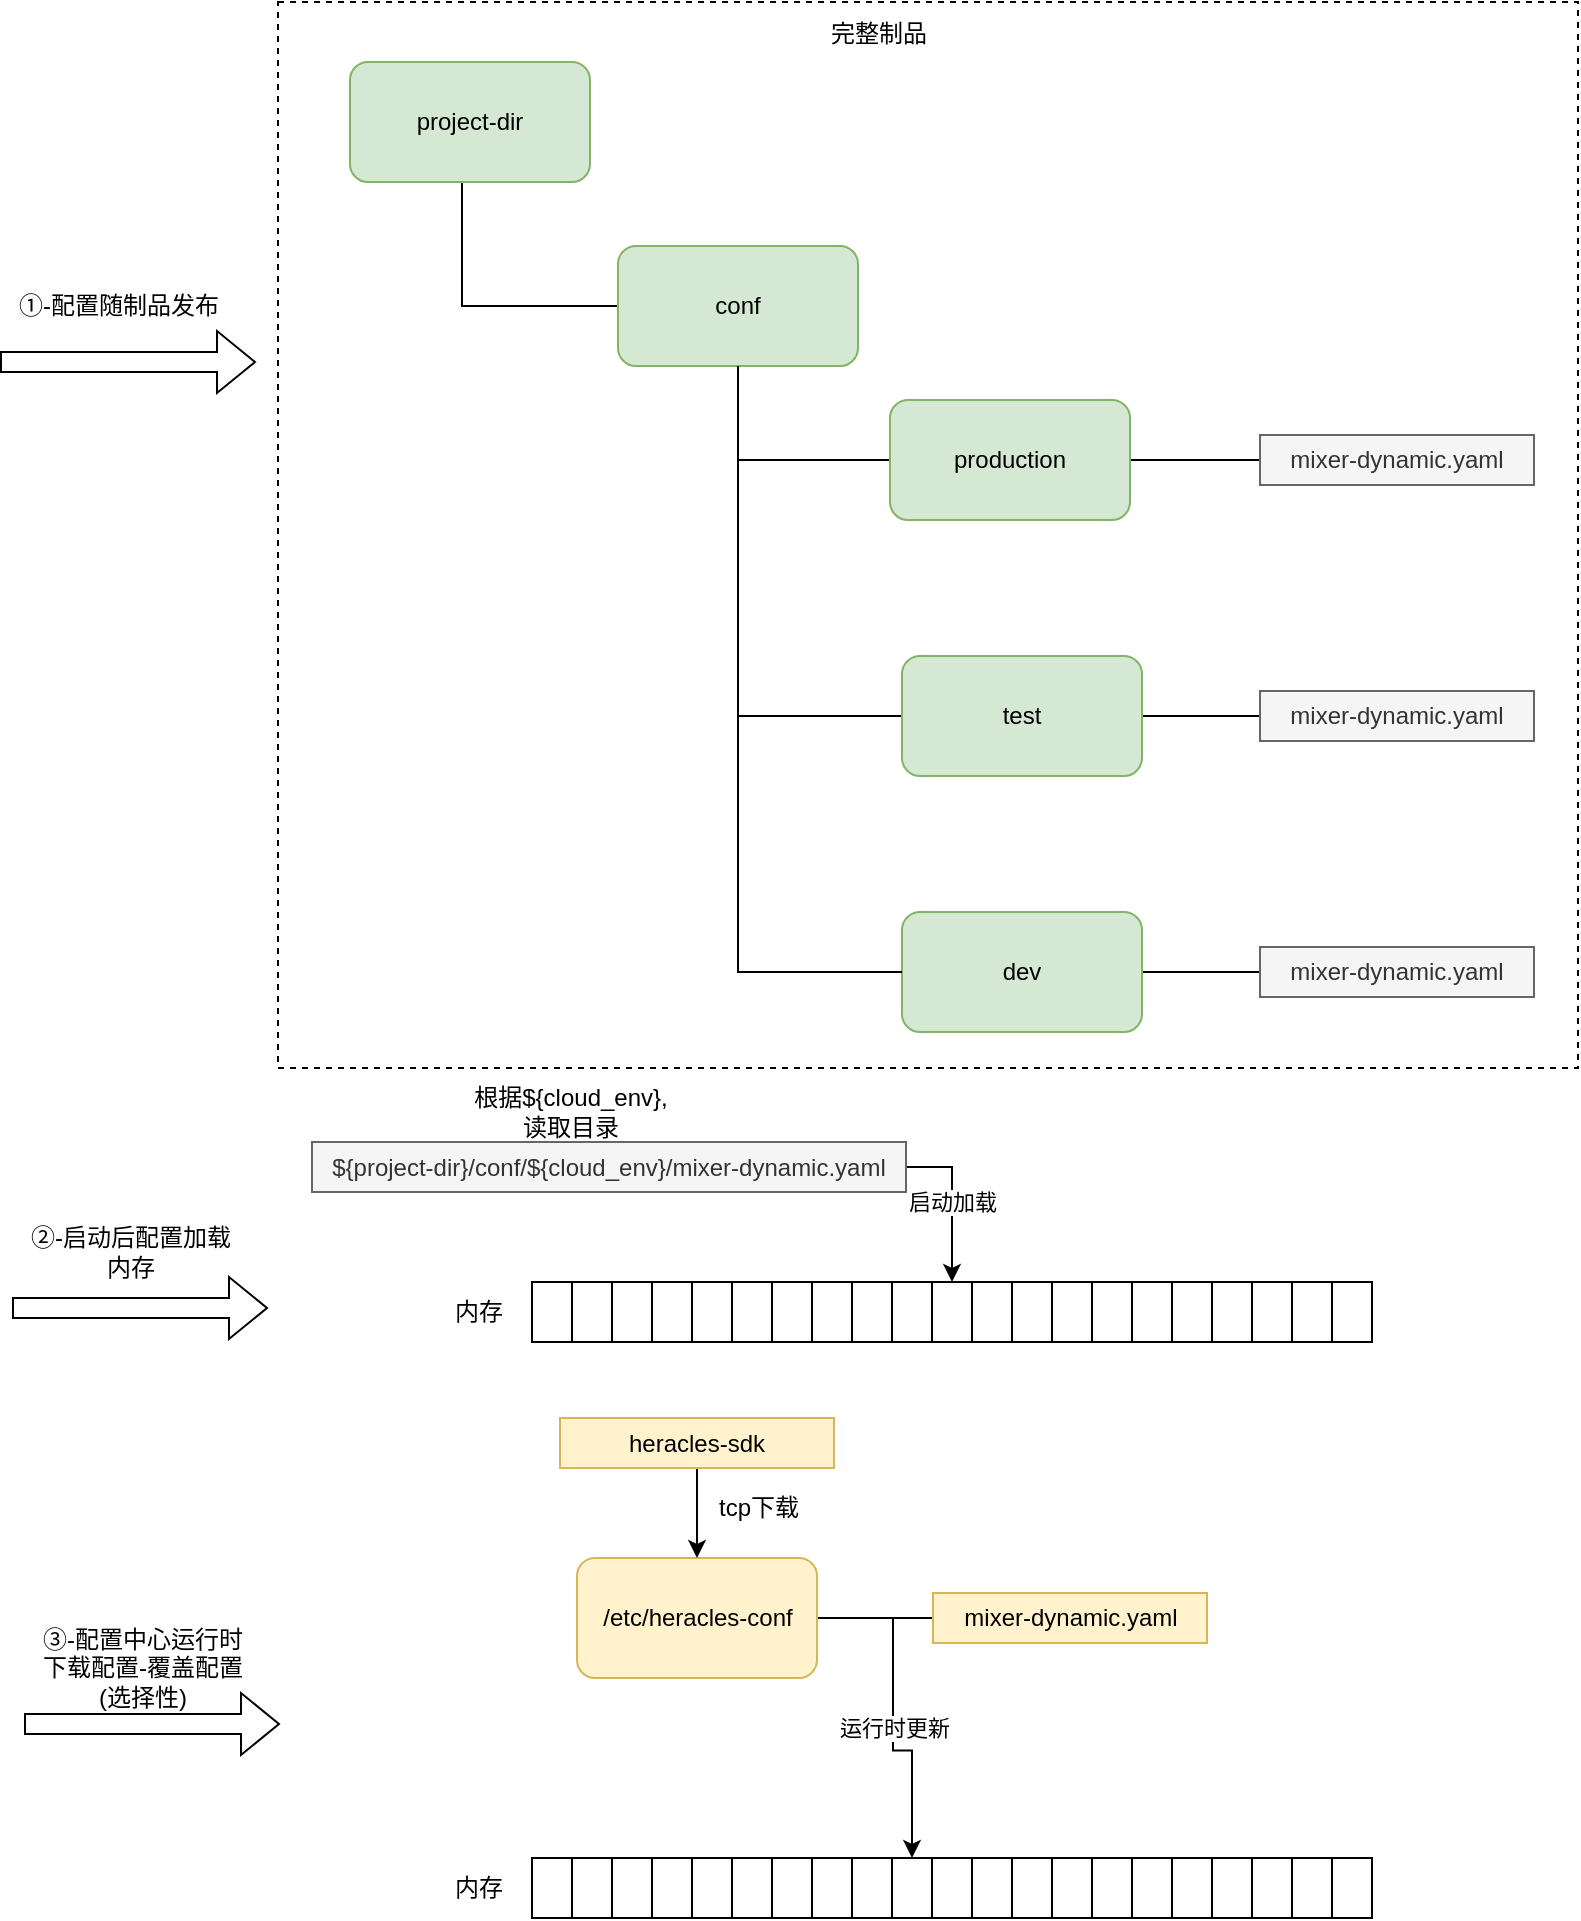 <mxfile version="17.1.3" type="github">
  <diagram id="rADULx-Ek7bLiix6xrIC" name="Page-1">
    <mxGraphModel dx="1422" dy="-88" grid="1" gridSize="10" guides="1" tooltips="1" connect="1" arrows="1" fold="1" page="1" pageScale="1" pageWidth="1100" pageHeight="850" math="0" shadow="0">
      <root>
        <mxCell id="0" />
        <mxCell id="1" parent="0" />
        <mxCell id="XMwFfWenAPQ74JgsBo0J-2" value="" style="rounded=0;whiteSpace=wrap;html=1;fillColor=none;strokeWidth=1;dashed=1;" vertex="1" parent="1">
          <mxGeometry x="203" y="940" width="650" height="533" as="geometry" />
        </mxCell>
        <mxCell id="XMwFfWenAPQ74JgsBo0J-3" style="edgeStyle=orthogonalEdgeStyle;rounded=0;orthogonalLoop=1;jettySize=auto;html=1;entryX=0;entryY=0.5;entryDx=0;entryDy=0;endArrow=none;endFill=0;" edge="1" parent="1" source="XMwFfWenAPQ74JgsBo0J-4" target="XMwFfWenAPQ74JgsBo0J-7">
          <mxGeometry relative="1" as="geometry">
            <mxPoint x="293" y="1132" as="targetPoint" />
            <Array as="points">
              <mxPoint x="295" y="1092" />
            </Array>
          </mxGeometry>
        </mxCell>
        <mxCell id="XMwFfWenAPQ74JgsBo0J-4" value="&lt;span&gt;project-dir&lt;/span&gt;" style="rounded=1;whiteSpace=wrap;html=1;fillColor=#d5e8d4;strokeColor=#82b366;" vertex="1" parent="1">
          <mxGeometry x="239" y="970" width="120" height="60" as="geometry" />
        </mxCell>
        <mxCell id="XMwFfWenAPQ74JgsBo0J-5" style="edgeStyle=orthogonalEdgeStyle;rounded=0;orthogonalLoop=1;jettySize=auto;html=1;entryX=0;entryY=0.5;entryDx=0;entryDy=0;endArrow=none;endFill=0;" edge="1" parent="1" source="XMwFfWenAPQ74JgsBo0J-7" target="XMwFfWenAPQ74JgsBo0J-9">
          <mxGeometry relative="1" as="geometry">
            <Array as="points">
              <mxPoint x="433" y="1169" />
            </Array>
          </mxGeometry>
        </mxCell>
        <mxCell id="XMwFfWenAPQ74JgsBo0J-6" style="edgeStyle=orthogonalEdgeStyle;rounded=0;orthogonalLoop=1;jettySize=auto;html=1;entryX=0;entryY=0.5;entryDx=0;entryDy=0;endArrow=none;endFill=0;" edge="1" parent="1" source="XMwFfWenAPQ74JgsBo0J-7" target="XMwFfWenAPQ74JgsBo0J-11">
          <mxGeometry relative="1" as="geometry">
            <Array as="points">
              <mxPoint x="433" y="1297" />
            </Array>
          </mxGeometry>
        </mxCell>
        <mxCell id="XMwFfWenAPQ74JgsBo0J-7" value="&lt;span&gt;conf&lt;/span&gt;" style="rounded=1;whiteSpace=wrap;html=1;fillColor=#d5e8d4;strokeColor=#82b366;" vertex="1" parent="1">
          <mxGeometry x="373" y="1062" width="120" height="60" as="geometry" />
        </mxCell>
        <mxCell id="XMwFfWenAPQ74JgsBo0J-8" style="edgeStyle=orthogonalEdgeStyle;rounded=0;orthogonalLoop=1;jettySize=auto;html=1;entryX=0;entryY=0.5;entryDx=0;entryDy=0;startArrow=none;startFill=0;endArrow=none;endFill=0;" edge="1" parent="1" source="XMwFfWenAPQ74JgsBo0J-9" target="XMwFfWenAPQ74JgsBo0J-12">
          <mxGeometry relative="1" as="geometry" />
        </mxCell>
        <mxCell id="XMwFfWenAPQ74JgsBo0J-9" value="&lt;span&gt;production&lt;/span&gt;" style="rounded=1;whiteSpace=wrap;html=1;fillColor=#d5e8d4;strokeColor=#82b366;" vertex="1" parent="1">
          <mxGeometry x="509" y="1139" width="120" height="60" as="geometry" />
        </mxCell>
        <mxCell id="XMwFfWenAPQ74JgsBo0J-10" style="edgeStyle=orthogonalEdgeStyle;rounded=0;orthogonalLoop=1;jettySize=auto;html=1;entryX=0;entryY=0.5;entryDx=0;entryDy=0;startArrow=none;startFill=0;endArrow=none;endFill=0;" edge="1" parent="1" source="XMwFfWenAPQ74JgsBo0J-11" target="XMwFfWenAPQ74JgsBo0J-13">
          <mxGeometry relative="1" as="geometry" />
        </mxCell>
        <mxCell id="XMwFfWenAPQ74JgsBo0J-11" value="&lt;span&gt;test&lt;/span&gt;" style="rounded=1;whiteSpace=wrap;html=1;fillColor=#d5e8d4;strokeColor=#82b366;" vertex="1" parent="1">
          <mxGeometry x="515" y="1267" width="120" height="60" as="geometry" />
        </mxCell>
        <mxCell id="XMwFfWenAPQ74JgsBo0J-12" value="mixer-dynamic.yaml" style="rounded=0;whiteSpace=wrap;html=1;fillColor=#f5f5f5;fontColor=#333333;strokeColor=#666666;" vertex="1" parent="1">
          <mxGeometry x="694" y="1156.5" width="137" height="25" as="geometry" />
        </mxCell>
        <mxCell id="XMwFfWenAPQ74JgsBo0J-13" value="mixer-dynamic.yaml" style="rounded=0;whiteSpace=wrap;html=1;fillColor=#f5f5f5;fontColor=#333333;strokeColor=#666666;" vertex="1" parent="1">
          <mxGeometry x="694" y="1284.5" width="137" height="25" as="geometry" />
        </mxCell>
        <mxCell id="XMwFfWenAPQ74JgsBo0J-14" style="edgeStyle=orthogonalEdgeStyle;rounded=0;orthogonalLoop=1;jettySize=auto;html=1;entryX=0;entryY=0.5;entryDx=0;entryDy=0;startArrow=none;startFill=0;endArrow=none;endFill=0;" edge="1" parent="1" source="XMwFfWenAPQ74JgsBo0J-15" target="XMwFfWenAPQ74JgsBo0J-16">
          <mxGeometry relative="1" as="geometry" />
        </mxCell>
        <mxCell id="XMwFfWenAPQ74JgsBo0J-15" value="&lt;span&gt;dev&lt;/span&gt;" style="rounded=1;whiteSpace=wrap;html=1;fillColor=#d5e8d4;strokeColor=#82b366;" vertex="1" parent="1">
          <mxGeometry x="515" y="1395" width="120" height="60" as="geometry" />
        </mxCell>
        <mxCell id="XMwFfWenAPQ74JgsBo0J-16" value="mixer-dynamic.yaml" style="rounded=0;whiteSpace=wrap;html=1;fillColor=#f5f5f5;fontColor=#333333;strokeColor=#666666;" vertex="1" parent="1">
          <mxGeometry x="694" y="1412.5" width="137" height="25" as="geometry" />
        </mxCell>
        <mxCell id="XMwFfWenAPQ74JgsBo0J-17" style="edgeStyle=orthogonalEdgeStyle;rounded=0;orthogonalLoop=1;jettySize=auto;html=1;entryX=0;entryY=0.5;entryDx=0;entryDy=0;endArrow=none;endFill=0;exitX=0.5;exitY=1;exitDx=0;exitDy=0;" edge="1" parent="1" source="XMwFfWenAPQ74JgsBo0J-7" target="XMwFfWenAPQ74JgsBo0J-15">
          <mxGeometry relative="1" as="geometry">
            <mxPoint x="443" y="1132" as="sourcePoint" />
            <mxPoint x="525" y="1307" as="targetPoint" />
            <Array as="points">
              <mxPoint x="433" y="1425" />
            </Array>
          </mxGeometry>
        </mxCell>
        <mxCell id="XMwFfWenAPQ74JgsBo0J-18" value="完整制品" style="text;html=1;strokeColor=none;fillColor=none;align=center;verticalAlign=middle;whiteSpace=wrap;rounded=0;dashed=1;" vertex="1" parent="1">
          <mxGeometry x="390" y="947" width="227" height="18" as="geometry" />
        </mxCell>
        <mxCell id="XMwFfWenAPQ74JgsBo0J-19" style="edgeStyle=orthogonalEdgeStyle;rounded=0;orthogonalLoop=1;jettySize=auto;html=1;entryX=0;entryY=0.5;entryDx=0;entryDy=0;startArrow=none;startFill=0;endArrow=none;endFill=0;" edge="1" parent="1" source="XMwFfWenAPQ74JgsBo0J-20" target="XMwFfWenAPQ74JgsBo0J-21">
          <mxGeometry relative="1" as="geometry" />
        </mxCell>
        <mxCell id="XMwFfWenAPQ74JgsBo0J-20" value="&lt;span&gt;/etc/heracles-conf&lt;/span&gt;" style="rounded=1;whiteSpace=wrap;html=1;fillColor=#fff2cc;strokeColor=#d6b656;" vertex="1" parent="1">
          <mxGeometry x="352.5" y="1718" width="120" height="60" as="geometry" />
        </mxCell>
        <mxCell id="XMwFfWenAPQ74JgsBo0J-79" value="运行时更新" style="edgeStyle=orthogonalEdgeStyle;rounded=0;orthogonalLoop=1;jettySize=auto;html=1;entryX=0.5;entryY=0;entryDx=0;entryDy=0;" edge="1" parent="1" source="XMwFfWenAPQ74JgsBo0J-21" target="XMwFfWenAPQ74JgsBo0J-62">
          <mxGeometry relative="1" as="geometry" />
        </mxCell>
        <mxCell id="XMwFfWenAPQ74JgsBo0J-21" value="mixer-dynamic.yaml" style="rounded=0;whiteSpace=wrap;html=1;fillColor=#fff2cc;strokeColor=#d6b656;" vertex="1" parent="1">
          <mxGeometry x="530.5" y="1735.5" width="137" height="25" as="geometry" />
        </mxCell>
        <mxCell id="XMwFfWenAPQ74JgsBo0J-22" value="" style="shape=flexArrow;endArrow=classic;html=1;rounded=0;" edge="1" parent="1">
          <mxGeometry width="50" height="50" relative="1" as="geometry">
            <mxPoint x="64" y="1120" as="sourcePoint" />
            <mxPoint x="192" y="1120" as="targetPoint" />
          </mxGeometry>
        </mxCell>
        <mxCell id="XMwFfWenAPQ74JgsBo0J-23" value="①-配置随制品发布" style="text;html=1;strokeColor=none;fillColor=none;align=center;verticalAlign=middle;whiteSpace=wrap;rounded=0;dashed=1;" vertex="1" parent="1">
          <mxGeometry x="70" y="1077" width="107" height="30" as="geometry" />
        </mxCell>
        <mxCell id="XMwFfWenAPQ74JgsBo0J-24" value="" style="shape=flexArrow;endArrow=classic;html=1;rounded=0;" edge="1" parent="1">
          <mxGeometry width="50" height="50" relative="1" as="geometry">
            <mxPoint x="70" y="1593" as="sourcePoint" />
            <mxPoint x="198" y="1593" as="targetPoint" />
          </mxGeometry>
        </mxCell>
        <mxCell id="XMwFfWenAPQ74JgsBo0J-25" value="②-启动后配置加载内存" style="text;html=1;strokeColor=none;fillColor=none;align=center;verticalAlign=middle;whiteSpace=wrap;rounded=0;dashed=1;" vertex="1" parent="1">
          <mxGeometry x="76" y="1550" width="107" height="30" as="geometry" />
        </mxCell>
        <mxCell id="XMwFfWenAPQ74JgsBo0J-27" value="" style="rounded=0;whiteSpace=wrap;html=1;" vertex="1" parent="1">
          <mxGeometry x="330" y="1580" width="20" height="30" as="geometry" />
        </mxCell>
        <mxCell id="XMwFfWenAPQ74JgsBo0J-29" value="" style="rounded=0;whiteSpace=wrap;html=1;" vertex="1" parent="1">
          <mxGeometry x="350" y="1580" width="20" height="30" as="geometry" />
        </mxCell>
        <mxCell id="XMwFfWenAPQ74JgsBo0J-30" value="" style="rounded=0;whiteSpace=wrap;html=1;" vertex="1" parent="1">
          <mxGeometry x="370" y="1580" width="20" height="30" as="geometry" />
        </mxCell>
        <mxCell id="XMwFfWenAPQ74JgsBo0J-31" value="" style="rounded=0;whiteSpace=wrap;html=1;" vertex="1" parent="1">
          <mxGeometry x="390" y="1580" width="20" height="30" as="geometry" />
        </mxCell>
        <mxCell id="XMwFfWenAPQ74JgsBo0J-32" value="" style="rounded=0;whiteSpace=wrap;html=1;" vertex="1" parent="1">
          <mxGeometry x="410" y="1580" width="20" height="30" as="geometry" />
        </mxCell>
        <mxCell id="XMwFfWenAPQ74JgsBo0J-33" value="" style="rounded=0;whiteSpace=wrap;html=1;" vertex="1" parent="1">
          <mxGeometry x="430" y="1580" width="20" height="30" as="geometry" />
        </mxCell>
        <mxCell id="XMwFfWenAPQ74JgsBo0J-34" value="" style="rounded=0;whiteSpace=wrap;html=1;" vertex="1" parent="1">
          <mxGeometry x="450" y="1580" width="20" height="30" as="geometry" />
        </mxCell>
        <mxCell id="XMwFfWenAPQ74JgsBo0J-35" value="" style="rounded=0;whiteSpace=wrap;html=1;" vertex="1" parent="1">
          <mxGeometry x="470" y="1580" width="20" height="30" as="geometry" />
        </mxCell>
        <mxCell id="XMwFfWenAPQ74JgsBo0J-36" value="" style="rounded=0;whiteSpace=wrap;html=1;" vertex="1" parent="1">
          <mxGeometry x="490" y="1580" width="20" height="30" as="geometry" />
        </mxCell>
        <mxCell id="XMwFfWenAPQ74JgsBo0J-37" value="" style="rounded=0;whiteSpace=wrap;html=1;" vertex="1" parent="1">
          <mxGeometry x="510" y="1580" width="20" height="30" as="geometry" />
        </mxCell>
        <mxCell id="XMwFfWenAPQ74JgsBo0J-38" value="" style="rounded=0;whiteSpace=wrap;html=1;" vertex="1" parent="1">
          <mxGeometry x="530" y="1580" width="20" height="30" as="geometry" />
        </mxCell>
        <mxCell id="XMwFfWenAPQ74JgsBo0J-39" value="" style="rounded=0;whiteSpace=wrap;html=1;" vertex="1" parent="1">
          <mxGeometry x="550" y="1580" width="20" height="30" as="geometry" />
        </mxCell>
        <mxCell id="XMwFfWenAPQ74JgsBo0J-40" value="" style="rounded=0;whiteSpace=wrap;html=1;" vertex="1" parent="1">
          <mxGeometry x="570" y="1580" width="20" height="30" as="geometry" />
        </mxCell>
        <mxCell id="XMwFfWenAPQ74JgsBo0J-41" value="" style="rounded=0;whiteSpace=wrap;html=1;" vertex="1" parent="1">
          <mxGeometry x="590" y="1580" width="20" height="30" as="geometry" />
        </mxCell>
        <mxCell id="XMwFfWenAPQ74JgsBo0J-42" value="" style="rounded=0;whiteSpace=wrap;html=1;" vertex="1" parent="1">
          <mxGeometry x="610" y="1580" width="20" height="30" as="geometry" />
        </mxCell>
        <mxCell id="XMwFfWenAPQ74JgsBo0J-43" value="" style="rounded=0;whiteSpace=wrap;html=1;" vertex="1" parent="1">
          <mxGeometry x="630" y="1580" width="20" height="30" as="geometry" />
        </mxCell>
        <mxCell id="XMwFfWenAPQ74JgsBo0J-44" value="" style="rounded=0;whiteSpace=wrap;html=1;" vertex="1" parent="1">
          <mxGeometry x="650" y="1580" width="20" height="30" as="geometry" />
        </mxCell>
        <mxCell id="XMwFfWenAPQ74JgsBo0J-45" value="" style="rounded=0;whiteSpace=wrap;html=1;" vertex="1" parent="1">
          <mxGeometry x="670" y="1580" width="20" height="30" as="geometry" />
        </mxCell>
        <mxCell id="XMwFfWenAPQ74JgsBo0J-46" value="" style="rounded=0;whiteSpace=wrap;html=1;" vertex="1" parent="1">
          <mxGeometry x="690" y="1580" width="20" height="30" as="geometry" />
        </mxCell>
        <mxCell id="XMwFfWenAPQ74JgsBo0J-47" value="" style="rounded=0;whiteSpace=wrap;html=1;" vertex="1" parent="1">
          <mxGeometry x="710" y="1580" width="20" height="30" as="geometry" />
        </mxCell>
        <mxCell id="XMwFfWenAPQ74JgsBo0J-48" value="" style="rounded=0;whiteSpace=wrap;html=1;" vertex="1" parent="1">
          <mxGeometry x="730" y="1580" width="20" height="30" as="geometry" />
        </mxCell>
        <mxCell id="XMwFfWenAPQ74JgsBo0J-50" value="启动加载" style="edgeStyle=orthogonalEdgeStyle;rounded=0;orthogonalLoop=1;jettySize=auto;html=1;entryX=0.5;entryY=0;entryDx=0;entryDy=0;" edge="1" parent="1" source="XMwFfWenAPQ74JgsBo0J-49" target="XMwFfWenAPQ74JgsBo0J-38">
          <mxGeometry relative="1" as="geometry" />
        </mxCell>
        <mxCell id="XMwFfWenAPQ74JgsBo0J-49" value="${project-dir}/conf/${cloud_env}/mixer-dynamic.yaml" style="rounded=0;whiteSpace=wrap;html=1;fillColor=#f5f5f5;fontColor=#333333;strokeColor=#666666;" vertex="1" parent="1">
          <mxGeometry x="220" y="1510" width="297" height="25" as="geometry" />
        </mxCell>
        <mxCell id="XMwFfWenAPQ74JgsBo0J-51" value="" style="shape=flexArrow;endArrow=classic;html=1;rounded=0;" edge="1" parent="1">
          <mxGeometry width="50" height="50" relative="1" as="geometry">
            <mxPoint x="76" y="1801" as="sourcePoint" />
            <mxPoint x="204" y="1801" as="targetPoint" />
          </mxGeometry>
        </mxCell>
        <mxCell id="XMwFfWenAPQ74JgsBo0J-52" value="③-配置中心运行时下载配置-覆盖配置(选择性)" style="text;html=1;strokeColor=none;fillColor=none;align=center;verticalAlign=middle;whiteSpace=wrap;rounded=0;dashed=1;" vertex="1" parent="1">
          <mxGeometry x="82" y="1758" width="107" height="30" as="geometry" />
        </mxCell>
        <mxCell id="XMwFfWenAPQ74JgsBo0J-53" value="" style="rounded=0;whiteSpace=wrap;html=1;" vertex="1" parent="1">
          <mxGeometry x="330" y="1868" width="20" height="30" as="geometry" />
        </mxCell>
        <mxCell id="XMwFfWenAPQ74JgsBo0J-54" value="" style="rounded=0;whiteSpace=wrap;html=1;" vertex="1" parent="1">
          <mxGeometry x="350" y="1868" width="20" height="30" as="geometry" />
        </mxCell>
        <mxCell id="XMwFfWenAPQ74JgsBo0J-55" value="" style="rounded=0;whiteSpace=wrap;html=1;" vertex="1" parent="1">
          <mxGeometry x="370" y="1868" width="20" height="30" as="geometry" />
        </mxCell>
        <mxCell id="XMwFfWenAPQ74JgsBo0J-56" value="" style="rounded=0;whiteSpace=wrap;html=1;" vertex="1" parent="1">
          <mxGeometry x="390" y="1868" width="20" height="30" as="geometry" />
        </mxCell>
        <mxCell id="XMwFfWenAPQ74JgsBo0J-57" value="" style="rounded=0;whiteSpace=wrap;html=1;" vertex="1" parent="1">
          <mxGeometry x="410" y="1868" width="20" height="30" as="geometry" />
        </mxCell>
        <mxCell id="XMwFfWenAPQ74JgsBo0J-58" value="" style="rounded=0;whiteSpace=wrap;html=1;" vertex="1" parent="1">
          <mxGeometry x="430" y="1868" width="20" height="30" as="geometry" />
        </mxCell>
        <mxCell id="XMwFfWenAPQ74JgsBo0J-59" value="" style="rounded=0;whiteSpace=wrap;html=1;" vertex="1" parent="1">
          <mxGeometry x="450" y="1868" width="20" height="30" as="geometry" />
        </mxCell>
        <mxCell id="XMwFfWenAPQ74JgsBo0J-60" value="" style="rounded=0;whiteSpace=wrap;html=1;" vertex="1" parent="1">
          <mxGeometry x="470" y="1868" width="20" height="30" as="geometry" />
        </mxCell>
        <mxCell id="XMwFfWenAPQ74JgsBo0J-61" value="" style="rounded=0;whiteSpace=wrap;html=1;" vertex="1" parent="1">
          <mxGeometry x="490" y="1868" width="20" height="30" as="geometry" />
        </mxCell>
        <mxCell id="XMwFfWenAPQ74JgsBo0J-62" value="" style="rounded=0;whiteSpace=wrap;html=1;" vertex="1" parent="1">
          <mxGeometry x="510" y="1868" width="20" height="30" as="geometry" />
        </mxCell>
        <mxCell id="XMwFfWenAPQ74JgsBo0J-63" value="" style="rounded=0;whiteSpace=wrap;html=1;" vertex="1" parent="1">
          <mxGeometry x="530" y="1868" width="20" height="30" as="geometry" />
        </mxCell>
        <mxCell id="XMwFfWenAPQ74JgsBo0J-64" value="" style="rounded=0;whiteSpace=wrap;html=1;" vertex="1" parent="1">
          <mxGeometry x="550" y="1868" width="20" height="30" as="geometry" />
        </mxCell>
        <mxCell id="XMwFfWenAPQ74JgsBo0J-65" value="" style="rounded=0;whiteSpace=wrap;html=1;" vertex="1" parent="1">
          <mxGeometry x="570" y="1868" width="20" height="30" as="geometry" />
        </mxCell>
        <mxCell id="XMwFfWenAPQ74JgsBo0J-66" value="" style="rounded=0;whiteSpace=wrap;html=1;" vertex="1" parent="1">
          <mxGeometry x="590" y="1868" width="20" height="30" as="geometry" />
        </mxCell>
        <mxCell id="XMwFfWenAPQ74JgsBo0J-67" value="" style="rounded=0;whiteSpace=wrap;html=1;" vertex="1" parent="1">
          <mxGeometry x="610" y="1868" width="20" height="30" as="geometry" />
        </mxCell>
        <mxCell id="XMwFfWenAPQ74JgsBo0J-68" value="" style="rounded=0;whiteSpace=wrap;html=1;" vertex="1" parent="1">
          <mxGeometry x="630" y="1868" width="20" height="30" as="geometry" />
        </mxCell>
        <mxCell id="XMwFfWenAPQ74JgsBo0J-69" value="" style="rounded=0;whiteSpace=wrap;html=1;" vertex="1" parent="1">
          <mxGeometry x="650" y="1868" width="20" height="30" as="geometry" />
        </mxCell>
        <mxCell id="XMwFfWenAPQ74JgsBo0J-70" value="" style="rounded=0;whiteSpace=wrap;html=1;" vertex="1" parent="1">
          <mxGeometry x="670" y="1868" width="20" height="30" as="geometry" />
        </mxCell>
        <mxCell id="XMwFfWenAPQ74JgsBo0J-71" value="" style="rounded=0;whiteSpace=wrap;html=1;" vertex="1" parent="1">
          <mxGeometry x="690" y="1868" width="20" height="30" as="geometry" />
        </mxCell>
        <mxCell id="XMwFfWenAPQ74JgsBo0J-72" value="" style="rounded=0;whiteSpace=wrap;html=1;" vertex="1" parent="1">
          <mxGeometry x="710" y="1868" width="20" height="30" as="geometry" />
        </mxCell>
        <mxCell id="XMwFfWenAPQ74JgsBo0J-73" value="" style="rounded=0;whiteSpace=wrap;html=1;" vertex="1" parent="1">
          <mxGeometry x="730" y="1868" width="20" height="30" as="geometry" />
        </mxCell>
        <mxCell id="XMwFfWenAPQ74JgsBo0J-77" style="edgeStyle=orthogonalEdgeStyle;rounded=0;orthogonalLoop=1;jettySize=auto;html=1;entryX=0.5;entryY=0;entryDx=0;entryDy=0;" edge="1" parent="1" source="XMwFfWenAPQ74JgsBo0J-75" target="XMwFfWenAPQ74JgsBo0J-20">
          <mxGeometry relative="1" as="geometry" />
        </mxCell>
        <mxCell id="XMwFfWenAPQ74JgsBo0J-75" value="heracles-sdk" style="rounded=0;whiteSpace=wrap;html=1;fillColor=#fff2cc;strokeColor=#d6b656;" vertex="1" parent="1">
          <mxGeometry x="344" y="1648" width="137" height="25" as="geometry" />
        </mxCell>
        <mxCell id="XMwFfWenAPQ74JgsBo0J-78" value="tcp下载" style="text;html=1;strokeColor=none;fillColor=none;align=center;verticalAlign=middle;whiteSpace=wrap;rounded=0;dashed=1;" vertex="1" parent="1">
          <mxGeometry x="390" y="1678" width="107" height="30" as="geometry" />
        </mxCell>
        <mxCell id="XMwFfWenAPQ74JgsBo0J-80" value="内存" style="text;html=1;strokeColor=none;fillColor=none;align=center;verticalAlign=middle;whiteSpace=wrap;rounded=0;dashed=1;" vertex="1" parent="1">
          <mxGeometry x="250" y="1580" width="107" height="30" as="geometry" />
        </mxCell>
        <mxCell id="XMwFfWenAPQ74JgsBo0J-82" value="内存" style="text;html=1;strokeColor=none;fillColor=none;align=center;verticalAlign=middle;whiteSpace=wrap;rounded=0;dashed=1;" vertex="1" parent="1">
          <mxGeometry x="250" y="1868" width="107" height="30" as="geometry" />
        </mxCell>
        <mxCell id="XMwFfWenAPQ74JgsBo0J-83" value="根据${cloud_env},读取目录" style="text;html=1;strokeColor=none;fillColor=none;align=center;verticalAlign=middle;whiteSpace=wrap;rounded=0;dashed=1;" vertex="1" parent="1">
          <mxGeometry x="296" y="1480" width="107" height="30" as="geometry" />
        </mxCell>
      </root>
    </mxGraphModel>
  </diagram>
</mxfile>
